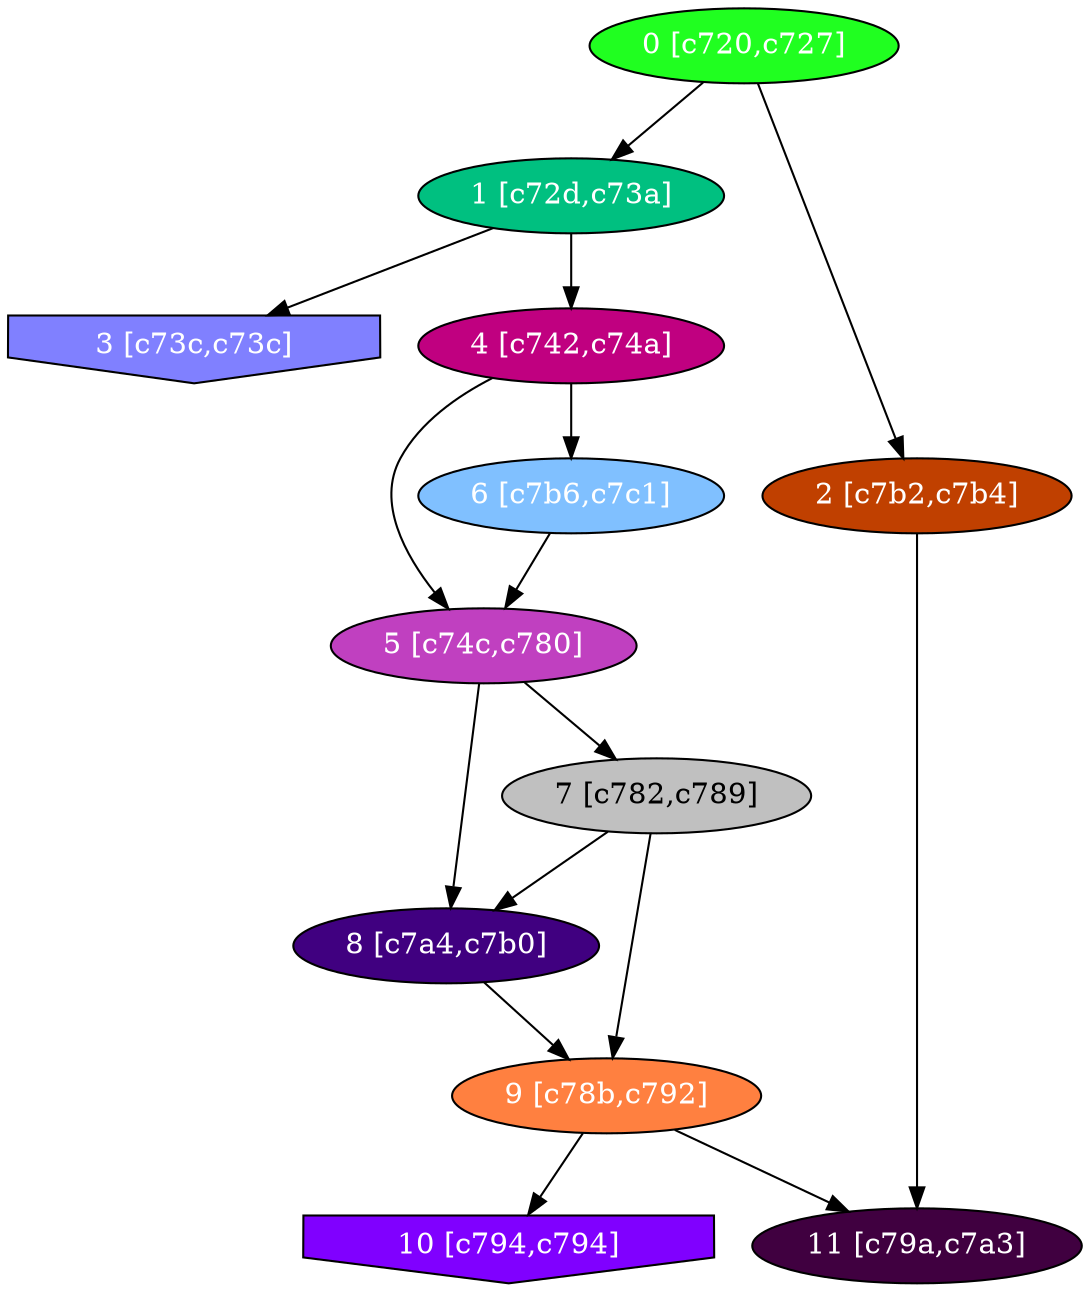 diGraph libnss3{
	libnss3_0  [style=filled fillcolor="#20FF20" fontcolor="#ffffff" shape=oval label="0 [c720,c727]"]
	libnss3_1  [style=filled fillcolor="#00C080" fontcolor="#ffffff" shape=oval label="1 [c72d,c73a]"]
	libnss3_2  [style=filled fillcolor="#C04000" fontcolor="#ffffff" shape=oval label="2 [c7b2,c7b4]"]
	libnss3_3  [style=filled fillcolor="#8080FF" fontcolor="#ffffff" shape=invhouse label="3 [c73c,c73c]"]
	libnss3_4  [style=filled fillcolor="#C00080" fontcolor="#ffffff" shape=oval label="4 [c742,c74a]"]
	libnss3_5  [style=filled fillcolor="#C040C0" fontcolor="#ffffff" shape=oval label="5 [c74c,c780]"]
	libnss3_6  [style=filled fillcolor="#80C0FF" fontcolor="#ffffff" shape=oval label="6 [c7b6,c7c1]"]
	libnss3_7  [style=filled fillcolor="#C0C0C0" fontcolor="#000000" shape=oval label="7 [c782,c789]"]
	libnss3_8  [style=filled fillcolor="#400080" fontcolor="#ffffff" shape=oval label="8 [c7a4,c7b0]"]
	libnss3_9  [style=filled fillcolor="#FF8040" fontcolor="#ffffff" shape=oval label="9 [c78b,c792]"]
	libnss3_a  [style=filled fillcolor="#8000FF" fontcolor="#ffffff" shape=invhouse label="10 [c794,c794]"]
	libnss3_b  [style=filled fillcolor="#400040" fontcolor="#ffffff" shape=oval label="11 [c79a,c7a3]"]

	libnss3_0 -> libnss3_1
	libnss3_0 -> libnss3_2
	libnss3_1 -> libnss3_3
	libnss3_1 -> libnss3_4
	libnss3_2 -> libnss3_b
	libnss3_4 -> libnss3_5
	libnss3_4 -> libnss3_6
	libnss3_5 -> libnss3_7
	libnss3_5 -> libnss3_8
	libnss3_6 -> libnss3_5
	libnss3_7 -> libnss3_8
	libnss3_7 -> libnss3_9
	libnss3_8 -> libnss3_9
	libnss3_9 -> libnss3_a
	libnss3_9 -> libnss3_b
}